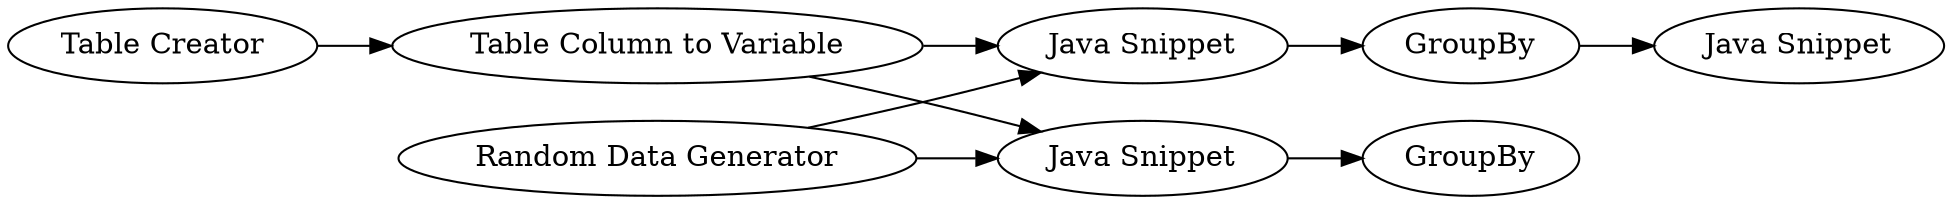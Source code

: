 digraph {
	7 -> 8
	4 -> 3
	4 -> 5
	3 -> 7
	2 -> 4
	5 -> 6
	1 -> 3
	1 -> 5
	5 [label="Java Snippet"]
	1 [label="Random Data Generator"]
	7 [label=GroupBy]
	4 [label="Table Column to Variable"]
	6 [label=GroupBy]
	8 [label="Java Snippet"]
	3 [label="Java Snippet"]
	2 [label="Table Creator"]
	rankdir=LR
}
